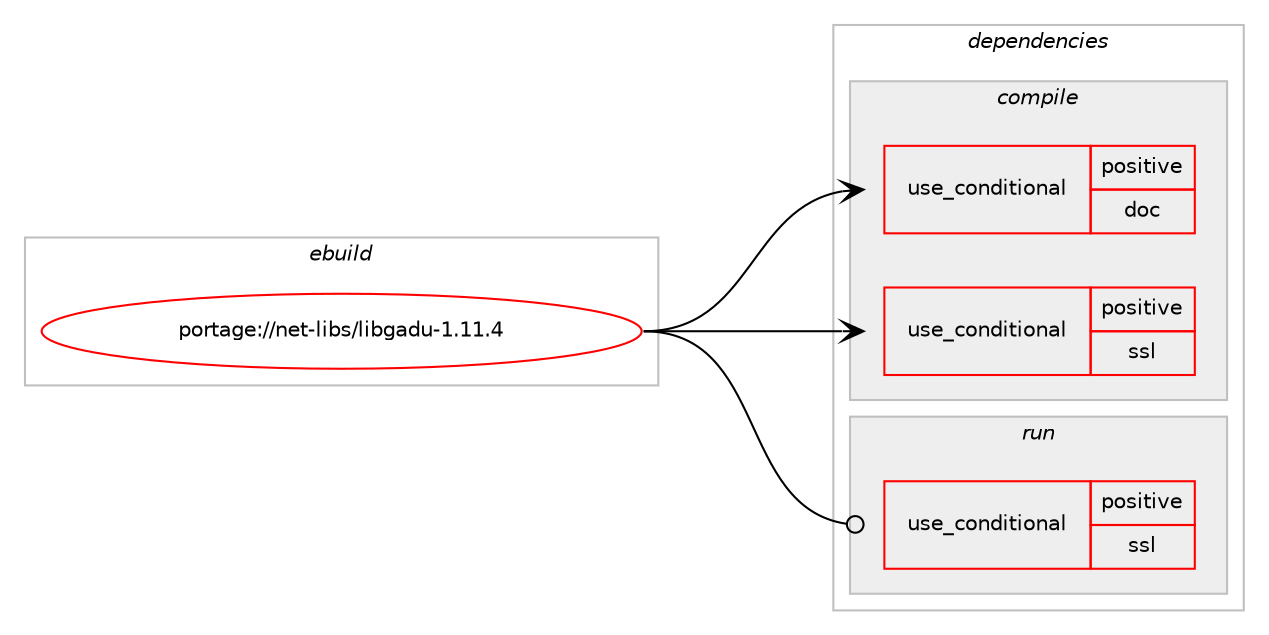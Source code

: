 digraph prolog {

# *************
# Graph options
# *************

newrank=true;
concentrate=true;
compound=true;
graph [rankdir=LR,fontname=Helvetica,fontsize=10,ranksep=1.5];#, ranksep=2.5, nodesep=0.2];
edge  [arrowhead=vee];
node  [fontname=Helvetica,fontsize=10];

# **********
# The ebuild
# **********

subgraph cluster_leftcol {
color=gray;
rank=same;
label=<<i>ebuild</i>>;
id [label="portage://net-libs/libgadu-1.11.4", color=red, width=4, href="../net-libs/libgadu-1.11.4.svg"];
}

# ****************
# The dependencies
# ****************

subgraph cluster_midcol {
color=gray;
label=<<i>dependencies</i>>;
subgraph cluster_compile {
fillcolor="#eeeeee";
style=filled;
label=<<i>compile</i>>;
subgraph cond2547 {
dependency3617 [label=<<TABLE BORDER="0" CELLBORDER="1" CELLSPACING="0" CELLPADDING="4"><TR><TD ROWSPAN="3" CELLPADDING="10">use_conditional</TD></TR><TR><TD>positive</TD></TR><TR><TD>doc</TD></TR></TABLE>>, shape=none, color=red];
# *** BEGIN UNKNOWN DEPENDENCY TYPE (TODO) ***
# dependency3617 -> package_dependency(portage://net-libs/libgadu-1.11.4,install,no,app-text,doxygen,none,[,,],[],[])
# *** END UNKNOWN DEPENDENCY TYPE (TODO) ***

}
id:e -> dependency3617:w [weight=20,style="solid",arrowhead="vee"];
subgraph cond2548 {
dependency3618 [label=<<TABLE BORDER="0" CELLBORDER="1" CELLSPACING="0" CELLPADDING="4"><TR><TD ROWSPAN="3" CELLPADDING="10">use_conditional</TD></TR><TR><TD>positive</TD></TR><TR><TD>ssl</TD></TR></TABLE>>, shape=none, color=red];
# *** BEGIN UNKNOWN DEPENDENCY TYPE (TODO) ***
# dependency3618 -> package_dependency(portage://net-libs/libgadu-1.11.4,install,no,net-libs,gnutls,none,[,,],any_same_slot,[])
# *** END UNKNOWN DEPENDENCY TYPE (TODO) ***

}
id:e -> dependency3618:w [weight=20,style="solid",arrowhead="vee"];
# *** BEGIN UNKNOWN DEPENDENCY TYPE (TODO) ***
# id -> package_dependency(portage://net-libs/libgadu-1.11.4,install,no,sys-libs,zlib,none,[,,],[],[])
# *** END UNKNOWN DEPENDENCY TYPE (TODO) ***

}
subgraph cluster_compileandrun {
fillcolor="#eeeeee";
style=filled;
label=<<i>compile and run</i>>;
}
subgraph cluster_run {
fillcolor="#eeeeee";
style=filled;
label=<<i>run</i>>;
subgraph cond2549 {
dependency3619 [label=<<TABLE BORDER="0" CELLBORDER="1" CELLSPACING="0" CELLPADDING="4"><TR><TD ROWSPAN="3" CELLPADDING="10">use_conditional</TD></TR><TR><TD>positive</TD></TR><TR><TD>ssl</TD></TR></TABLE>>, shape=none, color=red];
# *** BEGIN UNKNOWN DEPENDENCY TYPE (TODO) ***
# dependency3619 -> package_dependency(portage://net-libs/libgadu-1.11.4,run,no,net-libs,gnutls,none,[,,],any_same_slot,[])
# *** END UNKNOWN DEPENDENCY TYPE (TODO) ***

}
id:e -> dependency3619:w [weight=20,style="solid",arrowhead="odot"];
# *** BEGIN UNKNOWN DEPENDENCY TYPE (TODO) ***
# id -> package_dependency(portage://net-libs/libgadu-1.11.4,run,no,sys-libs,zlib,none,[,,],[],[])
# *** END UNKNOWN DEPENDENCY TYPE (TODO) ***

}
}

# **************
# The candidates
# **************

subgraph cluster_choices {
rank=same;
color=gray;
label=<<i>candidates</i>>;

}

}
